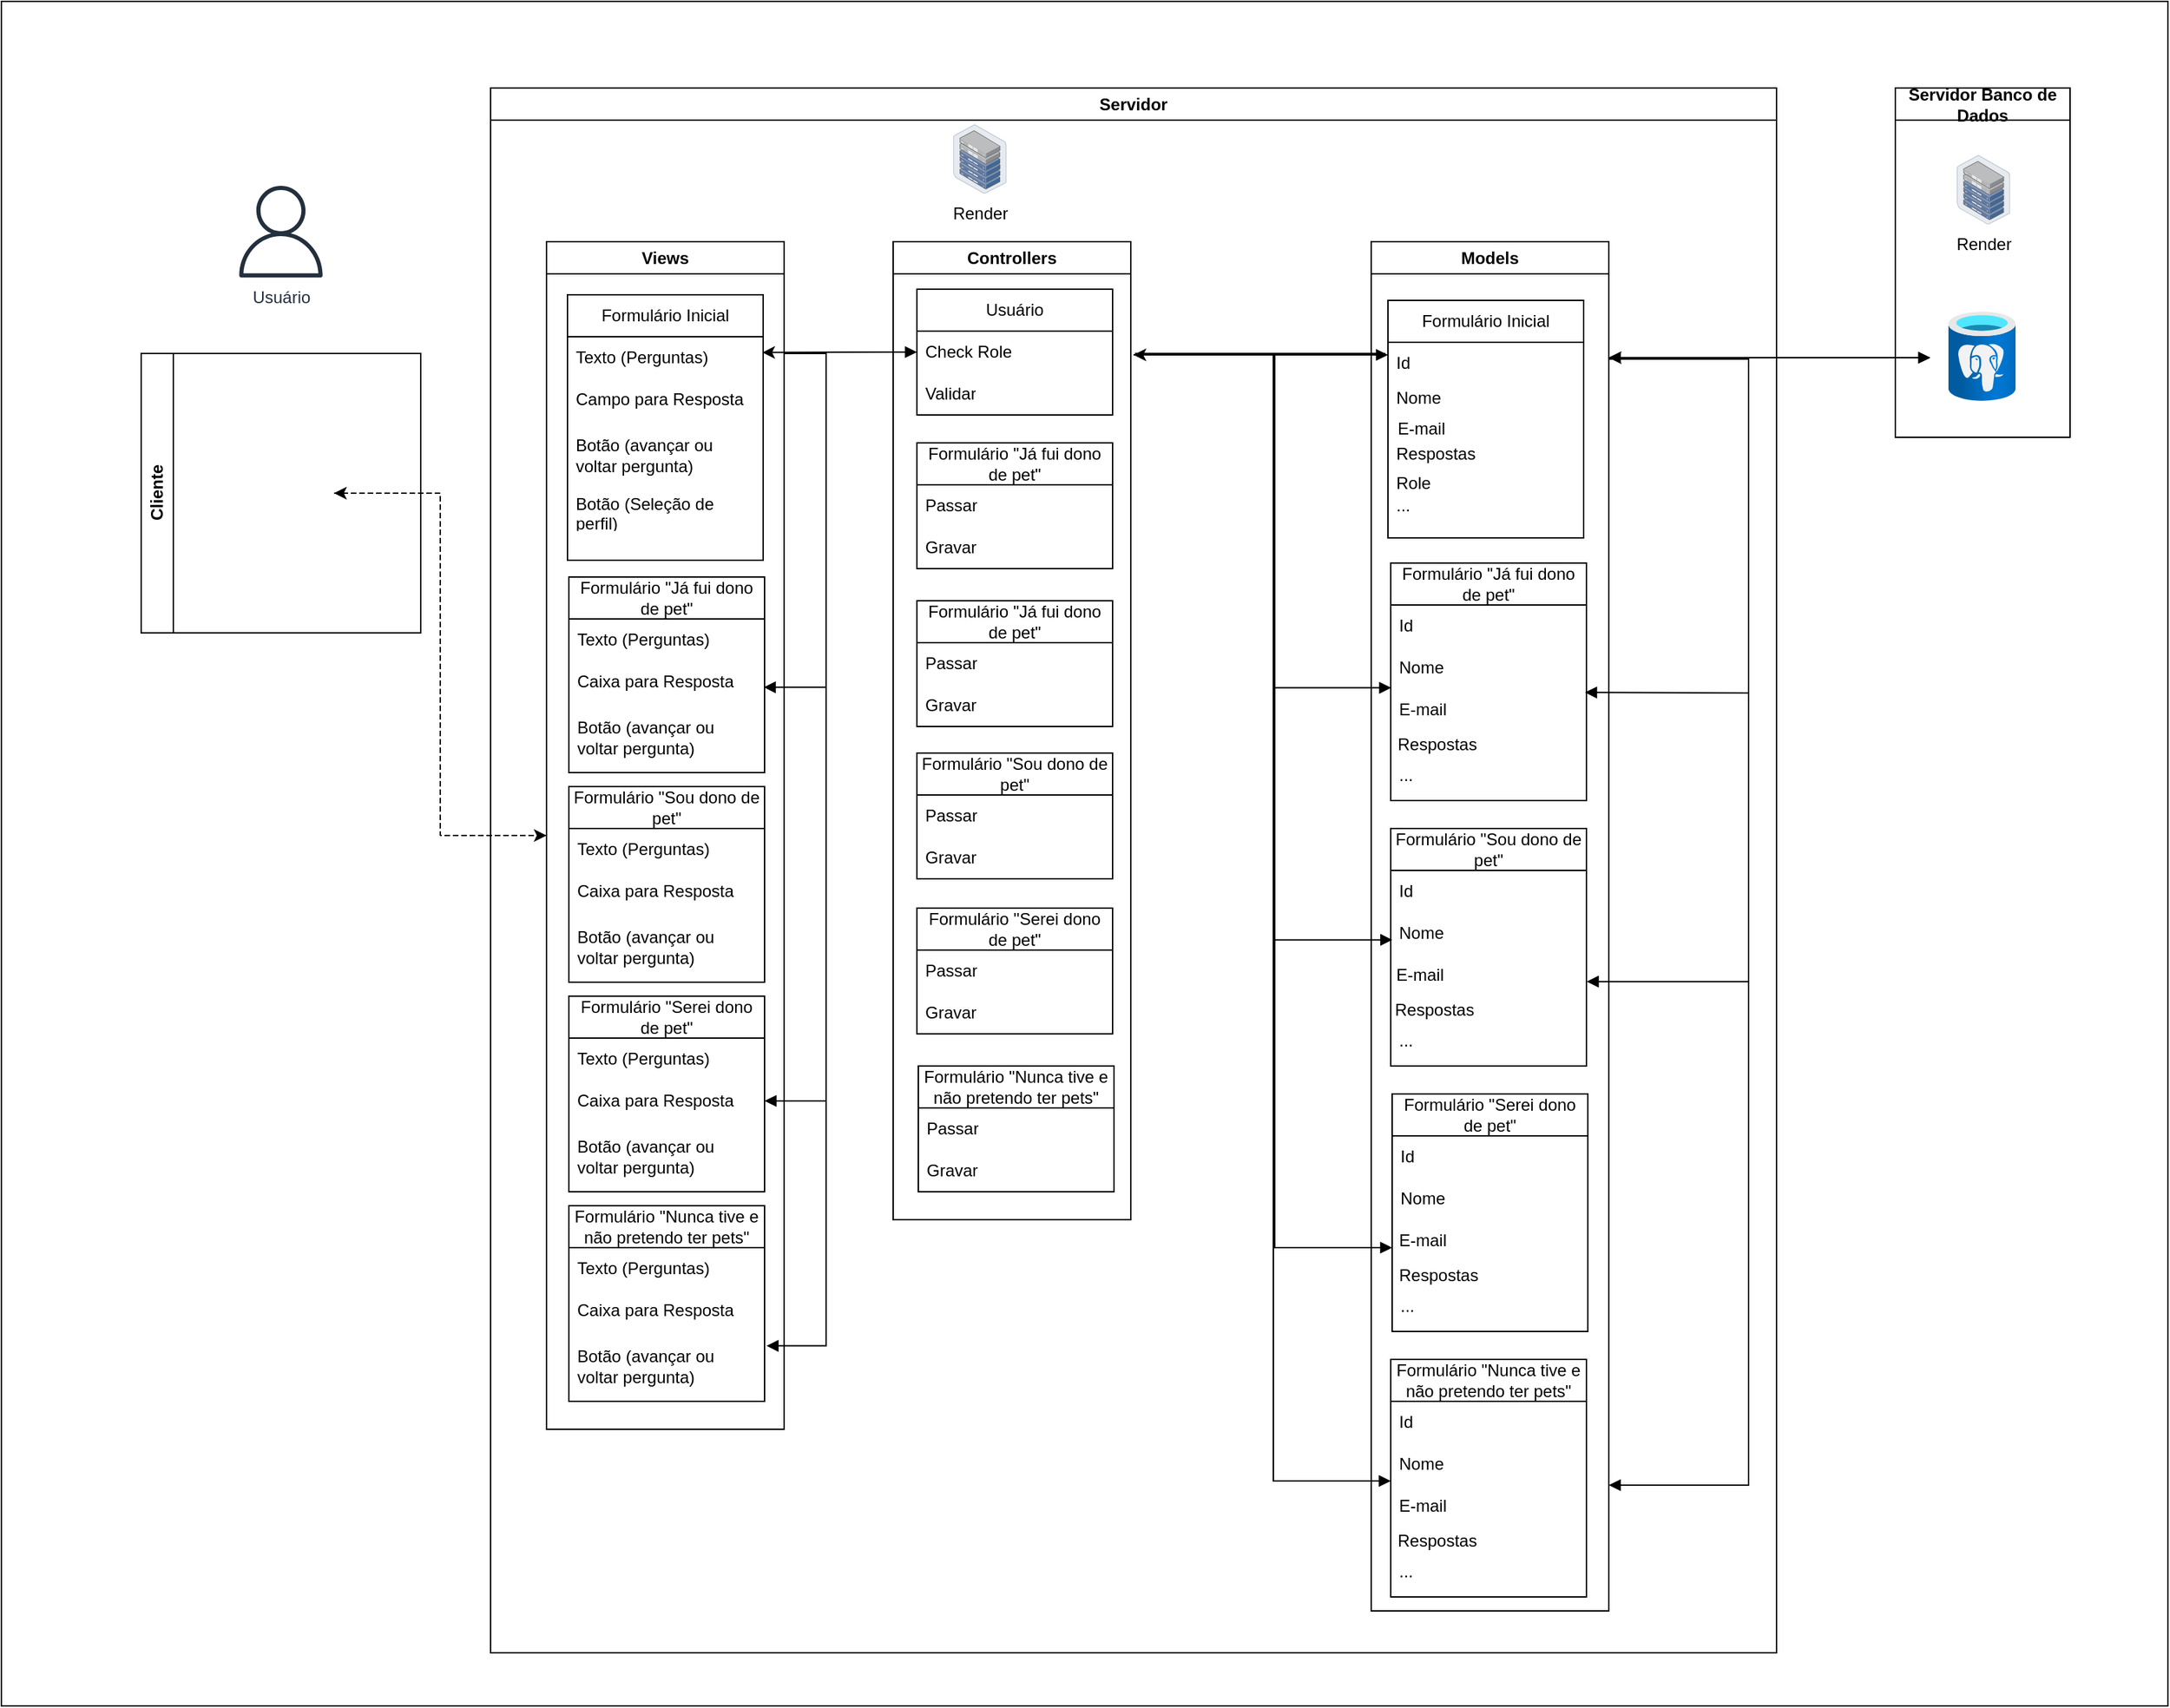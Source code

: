 <mxfile version="24.3.1" type="device">
  <diagram name="Página-1" id="RXc2RLLWSJeJABgzcuFo">
    <mxGraphModel dx="3096" dy="2466" grid="1" gridSize="10" guides="1" tooltips="1" connect="1" arrows="1" fold="1" page="1" pageScale="1" pageWidth="827" pageHeight="1169" math="0" shadow="0">
      <root>
        <mxCell id="0" />
        <mxCell id="1" parent="0" />
        <mxCell id="RIBPLgs2tIToHIS9_J1g-52" value="" style="rounded=0;whiteSpace=wrap;html=1;" parent="1" vertex="1">
          <mxGeometry x="-310" y="-2" width="1550" height="1220" as="geometry" />
        </mxCell>
        <mxCell id="BTqJfUpLhKWyFMrB6gHA-2" value="Controllers" style="swimlane;whiteSpace=wrap;html=1;" parent="1" vertex="1">
          <mxGeometry x="328" y="170" width="170" height="700" as="geometry" />
        </mxCell>
        <mxCell id="BTqJfUpLhKWyFMrB6gHA-15" value="Usuário" style="swimlane;fontStyle=0;childLayout=stackLayout;horizontal=1;startSize=30;horizontalStack=0;resizeParent=1;resizeParentMax=0;resizeLast=0;collapsible=1;marginBottom=0;whiteSpace=wrap;html=1;" parent="BTqJfUpLhKWyFMrB6gHA-2" vertex="1">
          <mxGeometry x="17" y="34" width="140" height="90" as="geometry" />
        </mxCell>
        <mxCell id="BTqJfUpLhKWyFMrB6gHA-17" value="Check Role" style="text;strokeColor=none;fillColor=none;align=left;verticalAlign=middle;spacingLeft=4;spacingRight=4;overflow=hidden;points=[[0,0.5],[1,0.5]];portConstraint=eastwest;rotatable=0;whiteSpace=wrap;html=1;" parent="BTqJfUpLhKWyFMrB6gHA-15" vertex="1">
          <mxGeometry y="30" width="140" height="30" as="geometry" />
        </mxCell>
        <mxCell id="BTqJfUpLhKWyFMrB6gHA-18" value="Validar" style="text;strokeColor=none;fillColor=none;align=left;verticalAlign=middle;spacingLeft=4;spacingRight=4;overflow=hidden;points=[[0,0.5],[1,0.5]];portConstraint=eastwest;rotatable=0;whiteSpace=wrap;html=1;" parent="BTqJfUpLhKWyFMrB6gHA-15" vertex="1">
          <mxGeometry y="60" width="140" height="30" as="geometry" />
        </mxCell>
        <mxCell id="BTqJfUpLhKWyFMrB6gHA-5" value="Models" style="swimlane;whiteSpace=wrap;html=1;startSize=23;" parent="1" vertex="1">
          <mxGeometry x="670" y="170" width="170" height="980" as="geometry" />
        </mxCell>
        <mxCell id="BTqJfUpLhKWyFMrB6gHA-9" value="Formulário Inicial" style="swimlane;fontStyle=0;childLayout=stackLayout;horizontal=1;startSize=30;horizontalStack=0;resizeParent=1;resizeParentMax=0;resizeLast=0;collapsible=1;marginBottom=0;whiteSpace=wrap;html=1;" parent="BTqJfUpLhKWyFMrB6gHA-5" vertex="1">
          <mxGeometry x="12" y="42" width="140" height="170" as="geometry" />
        </mxCell>
        <mxCell id="BTqJfUpLhKWyFMrB6gHA-10" value="Id" style="text;strokeColor=none;fillColor=none;align=left;verticalAlign=middle;spacingLeft=4;spacingRight=4;overflow=hidden;points=[[0,0.5],[1,0.5]];portConstraint=eastwest;rotatable=0;whiteSpace=wrap;html=1;" parent="BTqJfUpLhKWyFMrB6gHA-9" vertex="1">
          <mxGeometry y="30" width="140" height="30" as="geometry" />
        </mxCell>
        <mxCell id="BTqJfUpLhKWyFMrB6gHA-11" value="Nome" style="text;strokeColor=none;fillColor=none;align=left;verticalAlign=middle;spacingLeft=4;spacingRight=4;overflow=hidden;points=[[0,0.5],[1,0.5]];portConstraint=eastwest;rotatable=0;whiteSpace=wrap;html=1;" parent="BTqJfUpLhKWyFMrB6gHA-9" vertex="1">
          <mxGeometry y="60" width="140" height="20" as="geometry" />
        </mxCell>
        <mxCell id="BTqJfUpLhKWyFMrB6gHA-12" value="&lt;div&gt;&lt;br&gt;&lt;/div&gt;&lt;div&gt;&lt;br&gt;&lt;/div&gt;&lt;div&gt;&lt;br&gt;&lt;/div&gt;..." style="text;strokeColor=none;fillColor=none;align=left;verticalAlign=middle;spacingLeft=4;spacingRight=4;overflow=hidden;points=[[0,0.5],[1,0.5]];portConstraint=eastwest;rotatable=0;whiteSpace=wrap;html=1;" parent="BTqJfUpLhKWyFMrB6gHA-9" vertex="1">
          <mxGeometry y="80" width="140" height="90" as="geometry" />
        </mxCell>
        <mxCell id="RIBPLgs2tIToHIS9_J1g-12" value="Servidor Banco de Dados" style="swimlane;whiteSpace=wrap;html=1;" parent="1" vertex="1">
          <mxGeometry x="1045" y="60" width="125" height="250" as="geometry" />
        </mxCell>
        <mxCell id="RIBPLgs2tIToHIS9_J1g-16" value="" style="image;aspect=fixed;html=1;points=[];align=center;fontSize=12;image=img/lib/azure2/databases/Azure_Database_PostgreSQL_Server.svg;" parent="RIBPLgs2tIToHIS9_J1g-12" vertex="1">
          <mxGeometry x="38" y="160" width="48" height="64" as="geometry" />
        </mxCell>
        <mxCell id="RIBPLgs2tIToHIS9_J1g-32" value="Render" style="image;points=[];aspect=fixed;html=1;align=center;shadow=0;dashed=0;image=img/lib/allied_telesis/storage/Datacenter_Server_Half_Rack_ToR.svg;" parent="RIBPLgs2tIToHIS9_J1g-12" vertex="1">
          <mxGeometry x="44" y="48" width="38.2" height="49.63" as="geometry" />
        </mxCell>
        <mxCell id="RIBPLgs2tIToHIS9_J1g-23" value="Usuário" style="sketch=0;outlineConnect=0;fontColor=#232F3E;gradientColor=none;fillColor=#232F3D;strokeColor=none;dashed=0;verticalLabelPosition=bottom;verticalAlign=top;align=center;html=1;fontSize=12;fontStyle=0;aspect=fixed;pointerEvents=1;shape=mxgraph.aws4.user;" parent="1" vertex="1">
          <mxGeometry x="-142.81" y="130" width="65.62" height="65.62" as="geometry" />
        </mxCell>
        <mxCell id="RIBPLgs2tIToHIS9_J1g-27" value="Servidor" style="swimlane;whiteSpace=wrap;html=1;" parent="1" vertex="1">
          <mxGeometry x="40" y="60" width="920" height="1120" as="geometry" />
        </mxCell>
        <mxCell id="RIBPLgs2tIToHIS9_J1g-25" value="Render" style="image;points=[];aspect=fixed;html=1;align=center;shadow=0;dashed=0;image=img/lib/allied_telesis/storage/Datacenter_Server_Half_Rack_ToR.svg;" parent="RIBPLgs2tIToHIS9_J1g-27" vertex="1">
          <mxGeometry x="330.9" y="25.99" width="38.2" height="49.63" as="geometry" />
        </mxCell>
        <mxCell id="RIBPLgs2tIToHIS9_J1g-24" value="Views" style="swimlane;whiteSpace=wrap;html=1;startSize=23;" parent="RIBPLgs2tIToHIS9_J1g-27" vertex="1">
          <mxGeometry x="40" y="110" width="170" height="850" as="geometry" />
        </mxCell>
        <mxCell id="RIBPLgs2tIToHIS9_J1g-41" value="Formulário Inicial" style="swimlane;fontStyle=0;childLayout=stackLayout;horizontal=1;startSize=30;horizontalStack=0;resizeParent=1;resizeParentMax=0;resizeLast=0;collapsible=1;marginBottom=0;whiteSpace=wrap;html=1;" parent="RIBPLgs2tIToHIS9_J1g-24" vertex="1">
          <mxGeometry x="15" y="38" width="140" height="190" as="geometry" />
        </mxCell>
        <mxCell id="RIBPLgs2tIToHIS9_J1g-42" value="Texto (Perguntas)" style="text;strokeColor=none;fillColor=none;align=left;verticalAlign=middle;spacingLeft=4;spacingRight=4;overflow=hidden;points=[[0,0.5],[1,0.5]];portConstraint=eastwest;rotatable=0;whiteSpace=wrap;html=1;" parent="RIBPLgs2tIToHIS9_J1g-41" vertex="1">
          <mxGeometry y="30" width="140" height="30" as="geometry" />
        </mxCell>
        <mxCell id="RIBPLgs2tIToHIS9_J1g-43" value="Campo para Resposta" style="text;strokeColor=none;fillColor=none;align=left;verticalAlign=middle;spacingLeft=4;spacingRight=4;overflow=hidden;points=[[0,0.5],[1,0.5]];portConstraint=eastwest;rotatable=0;whiteSpace=wrap;html=1;" parent="RIBPLgs2tIToHIS9_J1g-41" vertex="1">
          <mxGeometry y="60" width="140" height="30" as="geometry" />
        </mxCell>
        <mxCell id="cblA4CvJgCcey_ZlcbRY-1" value="Botão (avançar ou voltar pergunta)&amp;nbsp;" style="text;strokeColor=none;fillColor=none;align=left;verticalAlign=middle;spacingLeft=4;spacingRight=4;overflow=hidden;points=[[0,0.5],[1,0.5]];portConstraint=eastwest;rotatable=0;whiteSpace=wrap;html=1;" parent="RIBPLgs2tIToHIS9_J1g-41" vertex="1">
          <mxGeometry y="90" width="140" height="50" as="geometry" />
        </mxCell>
        <mxCell id="cblA4CvJgCcey_ZlcbRY-4" value="Botão (Seleção de perfil)" style="text;strokeColor=none;fillColor=none;align=left;verticalAlign=middle;spacingLeft=4;spacingRight=4;overflow=hidden;points=[[0,0.5],[1,0.5]];portConstraint=eastwest;rotatable=0;whiteSpace=wrap;html=1;" parent="RIBPLgs2tIToHIS9_J1g-41" vertex="1">
          <mxGeometry y="140" width="140" height="30" as="geometry" />
        </mxCell>
        <mxCell id="RIBPLgs2tIToHIS9_J1g-44" value="&lt;font color=&quot;#ffffff&quot;&gt;Form&lt;/font&gt;" style="text;strokeColor=none;fillColor=none;align=left;verticalAlign=middle;spacingLeft=4;spacingRight=4;overflow=hidden;points=[[0,0.5],[1,0.5]];portConstraint=eastwest;rotatable=0;whiteSpace=wrap;html=1;" parent="RIBPLgs2tIToHIS9_J1g-41" vertex="1">
          <mxGeometry y="170" width="140" height="20" as="geometry" />
        </mxCell>
        <mxCell id="cblA4CvJgCcey_ZlcbRY-47" value="Respostas" style="text;strokeColor=none;fillColor=none;align=left;verticalAlign=middle;spacingLeft=4;spacingRight=4;overflow=hidden;points=[[0,0.5],[1,0.5]];portConstraint=eastwest;rotatable=0;whiteSpace=wrap;html=1;" parent="RIBPLgs2tIToHIS9_J1g-27" vertex="1">
          <mxGeometry x="642" y="247" width="140" height="30" as="geometry" />
        </mxCell>
        <mxCell id="cblA4CvJgCcey_ZlcbRY-68" value="Formulário &quot;Sou dono de pet&quot;" style="swimlane;fontStyle=0;childLayout=stackLayout;horizontal=1;startSize=30;horizontalStack=0;resizeParent=1;resizeParentMax=0;resizeLast=0;collapsible=1;marginBottom=0;whiteSpace=wrap;html=1;" parent="RIBPLgs2tIToHIS9_J1g-27" vertex="1">
          <mxGeometry x="644" y="530" width="140" height="170" as="geometry" />
        </mxCell>
        <mxCell id="cblA4CvJgCcey_ZlcbRY-69" value="Id" style="text;strokeColor=none;fillColor=none;align=left;verticalAlign=middle;spacingLeft=4;spacingRight=4;overflow=hidden;points=[[0,0.5],[1,0.5]];portConstraint=eastwest;rotatable=0;whiteSpace=wrap;html=1;" parent="cblA4CvJgCcey_ZlcbRY-68" vertex="1">
          <mxGeometry y="30" width="140" height="30" as="geometry" />
        </mxCell>
        <mxCell id="cblA4CvJgCcey_ZlcbRY-70" value="Nome" style="text;strokeColor=none;fillColor=none;align=left;verticalAlign=middle;spacingLeft=4;spacingRight=4;overflow=hidden;points=[[0,0.5],[1,0.5]];portConstraint=eastwest;rotatable=0;whiteSpace=wrap;html=1;" parent="cblA4CvJgCcey_ZlcbRY-68" vertex="1">
          <mxGeometry y="60" width="140" height="30" as="geometry" />
        </mxCell>
        <mxCell id="cblA4CvJgCcey_ZlcbRY-71" value="&lt;div&gt;&lt;br&gt;&lt;/div&gt;&lt;div&gt;&lt;br&gt;&lt;/div&gt;&lt;div&gt;&lt;br&gt;&lt;/div&gt;..." style="text;strokeColor=none;fillColor=none;align=left;verticalAlign=middle;spacingLeft=4;spacingRight=4;overflow=hidden;points=[[0,0.5],[1,0.5]];portConstraint=eastwest;rotatable=0;whiteSpace=wrap;html=1;" parent="cblA4CvJgCcey_ZlcbRY-68" vertex="1">
          <mxGeometry y="90" width="140" height="80" as="geometry" />
        </mxCell>
        <mxCell id="cblA4CvJgCcey_ZlcbRY-72" value="Respostas" style="text;strokeColor=none;fillColor=none;align=left;verticalAlign=middle;spacingLeft=4;spacingRight=4;overflow=hidden;points=[[0,0.5],[1,0.5]];portConstraint=eastwest;rotatable=0;whiteSpace=wrap;html=1;" parent="RIBPLgs2tIToHIS9_J1g-27" vertex="1">
          <mxGeometry x="641" y="645" width="140" height="30" as="geometry" />
        </mxCell>
        <mxCell id="cblA4CvJgCcey_ZlcbRY-73" value="E-mail" style="text;strokeColor=none;fillColor=none;align=left;verticalAlign=middle;spacingLeft=4;spacingRight=4;overflow=hidden;points=[[0,0.5],[1,0.5]];portConstraint=eastwest;rotatable=0;whiteSpace=wrap;html=1;" parent="RIBPLgs2tIToHIS9_J1g-27" vertex="1">
          <mxGeometry x="642" y="620" width="140" height="30" as="geometry" />
        </mxCell>
        <mxCell id="cblA4CvJgCcey_ZlcbRY-86" value="Formulário &quot;Serei dono de pet&quot;" style="swimlane;fontStyle=0;childLayout=stackLayout;horizontal=1;startSize=30;horizontalStack=0;resizeParent=1;resizeParentMax=0;resizeLast=0;collapsible=1;marginBottom=0;whiteSpace=wrap;html=1;" parent="RIBPLgs2tIToHIS9_J1g-27" vertex="1">
          <mxGeometry x="645" y="720" width="140" height="170" as="geometry" />
        </mxCell>
        <mxCell id="cblA4CvJgCcey_ZlcbRY-87" value="Id" style="text;strokeColor=none;fillColor=none;align=left;verticalAlign=middle;spacingLeft=4;spacingRight=4;overflow=hidden;points=[[0,0.5],[1,0.5]];portConstraint=eastwest;rotatable=0;whiteSpace=wrap;html=1;" parent="cblA4CvJgCcey_ZlcbRY-86" vertex="1">
          <mxGeometry y="30" width="140" height="30" as="geometry" />
        </mxCell>
        <mxCell id="cblA4CvJgCcey_ZlcbRY-88" value="Nome" style="text;strokeColor=none;fillColor=none;align=left;verticalAlign=middle;spacingLeft=4;spacingRight=4;overflow=hidden;points=[[0,0.5],[1,0.5]];portConstraint=eastwest;rotatable=0;whiteSpace=wrap;html=1;" parent="cblA4CvJgCcey_ZlcbRY-86" vertex="1">
          <mxGeometry y="60" width="140" height="30" as="geometry" />
        </mxCell>
        <mxCell id="cblA4CvJgCcey_ZlcbRY-89" value="&lt;div&gt;&lt;br&gt;&lt;/div&gt;&lt;div&gt;&lt;br&gt;&lt;/div&gt;&lt;div&gt;&lt;br&gt;&lt;/div&gt;..." style="text;strokeColor=none;fillColor=none;align=left;verticalAlign=middle;spacingLeft=4;spacingRight=4;overflow=hidden;points=[[0,0.5],[1,0.5]];portConstraint=eastwest;rotatable=0;whiteSpace=wrap;html=1;" parent="cblA4CvJgCcey_ZlcbRY-86" vertex="1">
          <mxGeometry y="90" width="140" height="80" as="geometry" />
        </mxCell>
        <mxCell id="cblA4CvJgCcey_ZlcbRY-90" value="Respostas" style="text;strokeColor=none;fillColor=none;align=left;verticalAlign=middle;spacingLeft=4;spacingRight=4;overflow=hidden;points=[[0,0.5],[1,0.5]];portConstraint=eastwest;rotatable=0;whiteSpace=wrap;html=1;" parent="RIBPLgs2tIToHIS9_J1g-27" vertex="1">
          <mxGeometry x="644" y="835" width="140" height="30" as="geometry" />
        </mxCell>
        <mxCell id="cblA4CvJgCcey_ZlcbRY-91" value="E-mail" style="text;strokeColor=none;fillColor=none;align=left;verticalAlign=middle;spacingLeft=4;spacingRight=4;overflow=hidden;points=[[0,0.5],[1,0.5]];portConstraint=eastwest;rotatable=0;whiteSpace=wrap;html=1;" parent="RIBPLgs2tIToHIS9_J1g-27" vertex="1">
          <mxGeometry x="644" y="810" width="140" height="30" as="geometry" />
        </mxCell>
        <mxCell id="cblA4CvJgCcey_ZlcbRY-98" value="Formulário &quot;Nunca tive e não pretendo ter pets&quot;" style="swimlane;fontStyle=0;childLayout=stackLayout;horizontal=1;startSize=30;horizontalStack=0;resizeParent=1;resizeParentMax=0;resizeLast=0;collapsible=1;marginBottom=0;whiteSpace=wrap;html=1;" parent="RIBPLgs2tIToHIS9_J1g-27" vertex="1">
          <mxGeometry x="644" y="910" width="140" height="170" as="geometry" />
        </mxCell>
        <mxCell id="cblA4CvJgCcey_ZlcbRY-99" value="Id" style="text;strokeColor=none;fillColor=none;align=left;verticalAlign=middle;spacingLeft=4;spacingRight=4;overflow=hidden;points=[[0,0.5],[1,0.5]];portConstraint=eastwest;rotatable=0;whiteSpace=wrap;html=1;" parent="cblA4CvJgCcey_ZlcbRY-98" vertex="1">
          <mxGeometry y="30" width="140" height="30" as="geometry" />
        </mxCell>
        <mxCell id="cblA4CvJgCcey_ZlcbRY-100" value="Nome" style="text;strokeColor=none;fillColor=none;align=left;verticalAlign=middle;spacingLeft=4;spacingRight=4;overflow=hidden;points=[[0,0.5],[1,0.5]];portConstraint=eastwest;rotatable=0;whiteSpace=wrap;html=1;" parent="cblA4CvJgCcey_ZlcbRY-98" vertex="1">
          <mxGeometry y="60" width="140" height="30" as="geometry" />
        </mxCell>
        <mxCell id="cblA4CvJgCcey_ZlcbRY-101" value="&lt;div&gt;&lt;br&gt;&lt;/div&gt;&lt;div&gt;&lt;br&gt;&lt;/div&gt;&lt;div&gt;&lt;br&gt;&lt;/div&gt;..." style="text;strokeColor=none;fillColor=none;align=left;verticalAlign=middle;spacingLeft=4;spacingRight=4;overflow=hidden;points=[[0,0.5],[1,0.5]];portConstraint=eastwest;rotatable=0;whiteSpace=wrap;html=1;" parent="cblA4CvJgCcey_ZlcbRY-98" vertex="1">
          <mxGeometry y="90" width="140" height="80" as="geometry" />
        </mxCell>
        <mxCell id="cblA4CvJgCcey_ZlcbRY-102" value="Respostas" style="text;strokeColor=none;fillColor=none;align=left;verticalAlign=middle;spacingLeft=4;spacingRight=4;overflow=hidden;points=[[0,0.5],[1,0.5]];portConstraint=eastwest;rotatable=0;whiteSpace=wrap;html=1;" parent="RIBPLgs2tIToHIS9_J1g-27" vertex="1">
          <mxGeometry x="643" y="1025" width="140" height="30" as="geometry" />
        </mxCell>
        <mxCell id="cblA4CvJgCcey_ZlcbRY-103" value="E-mail" style="text;strokeColor=none;fillColor=none;align=left;verticalAlign=middle;spacingLeft=4;spacingRight=4;overflow=hidden;points=[[0,0.5],[1,0.5]];portConstraint=eastwest;rotatable=0;whiteSpace=wrap;html=1;" parent="RIBPLgs2tIToHIS9_J1g-27" vertex="1">
          <mxGeometry x="644" y="1000" width="140" height="30" as="geometry" />
        </mxCell>
        <mxCell id="BTqJfUpLhKWyFMrB6gHA-36" style="edgeStyle=orthogonalEdgeStyle;rounded=0;orthogonalLoop=1;jettySize=auto;html=1;endArrow=none;endFill=0;exitX=0.002;exitY=0.975;exitDx=0;exitDy=0;exitPerimeter=0;startArrow=block;startFill=1;" parent="RIBPLgs2tIToHIS9_J1g-27" source="cblA4CvJgCcey_ZlcbRY-64" edge="1">
          <mxGeometry relative="1" as="geometry">
            <mxPoint x="529" y="402.141" as="sourcePoint" />
            <mxPoint x="460" y="191" as="targetPoint" />
            <Array as="points">
              <mxPoint x="560" y="429" />
              <mxPoint x="560" y="191" />
            </Array>
          </mxGeometry>
        </mxCell>
        <mxCell id="ZnhlRawrFARA17iCTbUD-2" style="edgeStyle=orthogonalEdgeStyle;rounded=0;orthogonalLoop=1;jettySize=auto;html=1;endArrow=none;endFill=0;startArrow=block;startFill=1;" parent="RIBPLgs2tIToHIS9_J1g-27" edge="1">
          <mxGeometry relative="1" as="geometry">
            <mxPoint x="645" y="830" as="sourcePoint" />
            <mxPoint x="560" y="190" as="targetPoint" />
            <Array as="points">
              <mxPoint x="645" y="830" />
              <mxPoint x="561" y="830" />
            </Array>
          </mxGeometry>
        </mxCell>
        <mxCell id="ZnhlRawrFARA17iCTbUD-7" value="" style="endArrow=none;html=1;rounded=0;" parent="RIBPLgs2tIToHIS9_J1g-27" edge="1">
          <mxGeometry width="50" height="50" relative="1" as="geometry">
            <mxPoint x="470" y="190" as="sourcePoint" />
            <mxPoint x="640" y="190" as="targetPoint" />
          </mxGeometry>
        </mxCell>
        <mxCell id="ZnhlRawrFARA17iCTbUD-19" style="edgeStyle=orthogonalEdgeStyle;rounded=0;orthogonalLoop=1;jettySize=auto;html=1;endArrow=none;endFill=0;startArrow=block;startFill=1;exitX=0.996;exitY=0.297;exitDx=0;exitDy=0;exitPerimeter=0;" parent="RIBPLgs2tIToHIS9_J1g-27" edge="1">
          <mxGeometry relative="1" as="geometry">
            <mxPoint x="195.44" y="428.91" as="sourcePoint" />
            <mxPoint x="230" y="190" as="targetPoint" />
            <Array as="points">
              <mxPoint x="240" y="429" />
              <mxPoint x="240" y="190" />
            </Array>
          </mxGeometry>
        </mxCell>
        <mxCell id="ZnhlRawrFARA17iCTbUD-20" style="edgeStyle=orthogonalEdgeStyle;rounded=0;orthogonalLoop=1;jettySize=auto;html=1;endArrow=none;endFill=0;startArrow=block;startFill=1;exitX=1;exitY=0.5;exitDx=0;exitDy=0;" parent="RIBPLgs2tIToHIS9_J1g-27" source="cblA4CvJgCcey_ZlcbRY-37" edge="1">
          <mxGeometry relative="1" as="geometry">
            <mxPoint x="315" y="820" as="sourcePoint" />
            <mxPoint x="210" y="190" as="targetPoint" />
            <Array as="points">
              <mxPoint x="240" y="725" />
              <mxPoint x="240" y="190" />
            </Array>
          </mxGeometry>
        </mxCell>
        <mxCell id="ZnhlRawrFARA17iCTbUD-23" style="edgeStyle=orthogonalEdgeStyle;rounded=0;orthogonalLoop=1;jettySize=auto;html=1;endArrow=none;endFill=0;startArrow=block;startFill=1;exitX=1.01;exitY=0.206;exitDx=0;exitDy=0;exitPerimeter=0;" parent="RIBPLgs2tIToHIS9_J1g-27" source="cblA4CvJgCcey_ZlcbRY-43" edge="1">
          <mxGeometry relative="1" as="geometry">
            <mxPoint x="210" y="900" as="sourcePoint" />
            <mxPoint x="240" y="340" as="targetPoint" />
            <Array as="points">
              <mxPoint x="240" y="900" />
            </Array>
          </mxGeometry>
        </mxCell>
        <mxCell id="ZnhlRawrFARA17iCTbUD-24" style="edgeStyle=orthogonalEdgeStyle;rounded=0;orthogonalLoop=1;jettySize=auto;html=1;endArrow=block;endFill=1;startArrow=block;startFill=1;" parent="RIBPLgs2tIToHIS9_J1g-27" edge="1">
          <mxGeometry relative="1" as="geometry">
            <mxPoint x="1030" y="193" as="sourcePoint" />
            <mxPoint x="800" y="193" as="targetPoint" />
            <Array as="points">
              <mxPoint x="810" y="193" />
            </Array>
          </mxGeometry>
        </mxCell>
        <mxCell id="_jxb3sPJjCQbhh3EpKmT-75" style="edgeStyle=orthogonalEdgeStyle;rounded=0;orthogonalLoop=1;jettySize=auto;html=1;endArrow=none;endFill=0;exitX=0.993;exitY=0.087;exitDx=0;exitDy=0;startArrow=block;startFill=1;exitPerimeter=0;" edge="1" parent="RIBPLgs2tIToHIS9_J1g-27" source="cblA4CvJgCcey_ZlcbRY-67">
          <mxGeometry relative="1" as="geometry">
            <mxPoint x="984" y="432" as="sourcePoint" />
            <mxPoint x="800" y="194" as="targetPoint" />
            <Array as="points">
              <mxPoint x="784" y="433" />
              <mxPoint x="900" y="433" />
              <mxPoint x="900" y="194" />
            </Array>
          </mxGeometry>
        </mxCell>
        <mxCell id="_jxb3sPJjCQbhh3EpKmT-76" style="edgeStyle=orthogonalEdgeStyle;rounded=0;orthogonalLoop=1;jettySize=auto;html=1;endArrow=none;endFill=0;startArrow=block;startFill=1;exitX=1.016;exitY=0.653;exitDx=0;exitDy=0;exitPerimeter=0;" edge="1" parent="RIBPLgs2tIToHIS9_J1g-27" source="cblA4CvJgCcey_ZlcbRY-73">
          <mxGeometry relative="1" as="geometry">
            <mxPoint x="985" y="833" as="sourcePoint" />
            <mxPoint x="900" y="193" as="targetPoint" />
            <Array as="points">
              <mxPoint x="900" y="640" />
            </Array>
          </mxGeometry>
        </mxCell>
        <mxCell id="_jxb3sPJjCQbhh3EpKmT-77" style="edgeStyle=orthogonalEdgeStyle;rounded=0;orthogonalLoop=1;jettySize=auto;html=1;startArrow=block;startFill=1;" edge="1" parent="RIBPLgs2tIToHIS9_J1g-27">
          <mxGeometry relative="1" as="geometry">
            <mxPoint x="1030" y="193" as="sourcePoint" />
            <mxPoint x="800" y="193" as="targetPoint" />
            <Array as="points">
              <mxPoint x="920" y="193" />
              <mxPoint x="920" y="193" />
            </Array>
          </mxGeometry>
        </mxCell>
        <mxCell id="_jxb3sPJjCQbhh3EpKmT-78" style="edgeStyle=orthogonalEdgeStyle;rounded=0;orthogonalLoop=1;jettySize=auto;html=1;endArrow=none;endFill=0;startArrow=block;startFill=1;" edge="1" parent="RIBPLgs2tIToHIS9_J1g-27">
          <mxGeometry relative="1" as="geometry">
            <mxPoint x="800" y="1000" as="sourcePoint" />
            <mxPoint x="900" y="370" as="targetPoint" />
            <Array as="points">
              <mxPoint x="900" y="1000" />
            </Array>
          </mxGeometry>
        </mxCell>
        <mxCell id="_jxb3sPJjCQbhh3EpKmT-80" style="edgeStyle=orthogonalEdgeStyle;rounded=0;orthogonalLoop=1;jettySize=auto;html=1;endArrow=none;endFill=0;exitX=0.008;exitY=0.658;exitDx=0;exitDy=0;startArrow=block;startFill=1;exitPerimeter=0;" edge="1" parent="RIBPLgs2tIToHIS9_J1g-27" source="cblA4CvJgCcey_ZlcbRY-70">
          <mxGeometry relative="1" as="geometry">
            <mxPoint x="645" y="428" as="sourcePoint" />
            <mxPoint x="461" y="190" as="targetPoint" />
            <Array as="points">
              <mxPoint x="561" y="610" />
              <mxPoint x="561" y="190" />
            </Array>
          </mxGeometry>
        </mxCell>
        <mxCell id="RIBPLgs2tIToHIS9_J1g-49" style="edgeStyle=orthogonalEdgeStyle;rounded=0;orthogonalLoop=1;jettySize=auto;html=1;entryX=0;entryY=0.5;entryDx=0;entryDy=0;dashed=1;" parent="1" source="RIBPLgs2tIToHIS9_J1g-48" target="RIBPLgs2tIToHIS9_J1g-24" edge="1">
          <mxGeometry relative="1" as="geometry" />
        </mxCell>
        <mxCell id="RIBPLgs2tIToHIS9_J1g-48" value="" style="shape=image;html=1;verticalAlign=top;verticalLabelPosition=bottom;labelBackgroundColor=#ffffff;imageAspect=0;aspect=fixed;image=https://cdn2.iconfinder.com/data/icons/social-media-and-payment/64/-36-128.png" parent="1" vertex="1">
          <mxGeometry x="-160" y="306" width="88" height="88" as="geometry" />
        </mxCell>
        <mxCell id="RIBPLgs2tIToHIS9_J1g-50" style="edgeStyle=orthogonalEdgeStyle;rounded=0;orthogonalLoop=1;jettySize=auto;html=1;entryX=1;entryY=0.5;entryDx=0;entryDy=0;dashed=1;dashPattern=1 2;" parent="1" source="RIBPLgs2tIToHIS9_J1g-24" target="RIBPLgs2tIToHIS9_J1g-48" edge="1">
          <mxGeometry relative="1" as="geometry" />
        </mxCell>
        <mxCell id="RIBPLgs2tIToHIS9_J1g-51" value="Cliente" style="swimlane;horizontal=0;whiteSpace=wrap;html=1;" parent="1" vertex="1">
          <mxGeometry x="-210" y="250" width="200" height="200" as="geometry" />
        </mxCell>
        <mxCell id="cblA4CvJgCcey_ZlcbRY-12" value="Formulário &quot;Já fui dono de pet&quot;" style="swimlane;fontStyle=0;childLayout=stackLayout;horizontal=1;startSize=30;horizontalStack=0;resizeParent=1;resizeParentMax=0;resizeLast=0;collapsible=1;marginBottom=0;whiteSpace=wrap;html=1;" parent="1" vertex="1">
          <mxGeometry x="96" y="410" width="140" height="140" as="geometry" />
        </mxCell>
        <mxCell id="cblA4CvJgCcey_ZlcbRY-13" value="Texto (Perguntas)" style="text;strokeColor=none;fillColor=none;align=left;verticalAlign=middle;spacingLeft=4;spacingRight=4;overflow=hidden;points=[[0,0.5],[1,0.5]];portConstraint=eastwest;rotatable=0;whiteSpace=wrap;html=1;" parent="cblA4CvJgCcey_ZlcbRY-12" vertex="1">
          <mxGeometry y="30" width="140" height="30" as="geometry" />
        </mxCell>
        <mxCell id="cblA4CvJgCcey_ZlcbRY-14" value="Caixa para Resposta" style="text;strokeColor=none;fillColor=none;align=left;verticalAlign=middle;spacingLeft=4;spacingRight=4;overflow=hidden;points=[[0,0.5],[1,0.5]];portConstraint=eastwest;rotatable=0;whiteSpace=wrap;html=1;" parent="cblA4CvJgCcey_ZlcbRY-12" vertex="1">
          <mxGeometry y="60" width="140" height="30" as="geometry" />
        </mxCell>
        <mxCell id="cblA4CvJgCcey_ZlcbRY-15" value="Botão (avançar ou voltar pergunta)&amp;nbsp;" style="text;strokeColor=none;fillColor=none;align=left;verticalAlign=middle;spacingLeft=4;spacingRight=4;overflow=hidden;points=[[0,0.5],[1,0.5]];portConstraint=eastwest;rotatable=0;whiteSpace=wrap;html=1;" parent="cblA4CvJgCcey_ZlcbRY-12" vertex="1">
          <mxGeometry y="90" width="140" height="50" as="geometry" />
        </mxCell>
        <mxCell id="cblA4CvJgCcey_ZlcbRY-17" value="&lt;font color=&quot;#ffffff&quot;&gt;Form&lt;/font&gt;" style="text;strokeColor=none;fillColor=none;align=left;verticalAlign=middle;spacingLeft=4;spacingRight=4;overflow=hidden;points=[[0,0.5],[1,0.5]];portConstraint=eastwest;rotatable=0;whiteSpace=wrap;html=1;" parent="cblA4CvJgCcey_ZlcbRY-12" vertex="1">
          <mxGeometry y="140" width="140" as="geometry" />
        </mxCell>
        <mxCell id="cblA4CvJgCcey_ZlcbRY-24" value="Formulário &quot;Sou dono de pet&quot;" style="swimlane;fontStyle=0;childLayout=stackLayout;horizontal=1;startSize=30;horizontalStack=0;resizeParent=1;resizeParentMax=0;resizeLast=0;collapsible=1;marginBottom=0;whiteSpace=wrap;html=1;" parent="1" vertex="1">
          <mxGeometry x="96" y="560" width="140" height="140" as="geometry" />
        </mxCell>
        <mxCell id="cblA4CvJgCcey_ZlcbRY-25" value="Texto (Perguntas)" style="text;strokeColor=none;fillColor=none;align=left;verticalAlign=middle;spacingLeft=4;spacingRight=4;overflow=hidden;points=[[0,0.5],[1,0.5]];portConstraint=eastwest;rotatable=0;whiteSpace=wrap;html=1;" parent="cblA4CvJgCcey_ZlcbRY-24" vertex="1">
          <mxGeometry y="30" width="140" height="30" as="geometry" />
        </mxCell>
        <mxCell id="cblA4CvJgCcey_ZlcbRY-26" value="Caixa para Resposta" style="text;strokeColor=none;fillColor=none;align=left;verticalAlign=middle;spacingLeft=4;spacingRight=4;overflow=hidden;points=[[0,0.5],[1,0.5]];portConstraint=eastwest;rotatable=0;whiteSpace=wrap;html=1;" parent="cblA4CvJgCcey_ZlcbRY-24" vertex="1">
          <mxGeometry y="60" width="140" height="30" as="geometry" />
        </mxCell>
        <mxCell id="cblA4CvJgCcey_ZlcbRY-27" value="Botão (avançar ou voltar pergunta)&amp;nbsp;" style="text;strokeColor=none;fillColor=none;align=left;verticalAlign=middle;spacingLeft=4;spacingRight=4;overflow=hidden;points=[[0,0.5],[1,0.5]];portConstraint=eastwest;rotatable=0;whiteSpace=wrap;html=1;" parent="cblA4CvJgCcey_ZlcbRY-24" vertex="1">
          <mxGeometry y="90" width="140" height="50" as="geometry" />
        </mxCell>
        <mxCell id="cblA4CvJgCcey_ZlcbRY-28" value="&lt;font color=&quot;#ffffff&quot;&gt;Form&lt;/font&gt;" style="text;strokeColor=none;fillColor=none;align=left;verticalAlign=middle;spacingLeft=4;spacingRight=4;overflow=hidden;points=[[0,0.5],[1,0.5]];portConstraint=eastwest;rotatable=0;whiteSpace=wrap;html=1;" parent="cblA4CvJgCcey_ZlcbRY-24" vertex="1">
          <mxGeometry y="140" width="140" as="geometry" />
        </mxCell>
        <mxCell id="cblA4CvJgCcey_ZlcbRY-35" value="Formulário &quot;Serei dono de pet&quot;" style="swimlane;fontStyle=0;childLayout=stackLayout;horizontal=1;startSize=30;horizontalStack=0;resizeParent=1;resizeParentMax=0;resizeLast=0;collapsible=1;marginBottom=0;whiteSpace=wrap;html=1;" parent="1" vertex="1">
          <mxGeometry x="96" y="710" width="140" height="140" as="geometry" />
        </mxCell>
        <mxCell id="cblA4CvJgCcey_ZlcbRY-36" value="Texto (Perguntas)" style="text;strokeColor=none;fillColor=none;align=left;verticalAlign=middle;spacingLeft=4;spacingRight=4;overflow=hidden;points=[[0,0.5],[1,0.5]];portConstraint=eastwest;rotatable=0;whiteSpace=wrap;html=1;" parent="cblA4CvJgCcey_ZlcbRY-35" vertex="1">
          <mxGeometry y="30" width="140" height="30" as="geometry" />
        </mxCell>
        <mxCell id="cblA4CvJgCcey_ZlcbRY-37" value="Caixa para Resposta" style="text;strokeColor=none;fillColor=none;align=left;verticalAlign=middle;spacingLeft=4;spacingRight=4;overflow=hidden;points=[[0,0.5],[1,0.5]];portConstraint=eastwest;rotatable=0;whiteSpace=wrap;html=1;" parent="cblA4CvJgCcey_ZlcbRY-35" vertex="1">
          <mxGeometry y="60" width="140" height="30" as="geometry" />
        </mxCell>
        <mxCell id="cblA4CvJgCcey_ZlcbRY-38" value="Botão (avançar ou voltar pergunta)&amp;nbsp;" style="text;strokeColor=none;fillColor=none;align=left;verticalAlign=middle;spacingLeft=4;spacingRight=4;overflow=hidden;points=[[0,0.5],[1,0.5]];portConstraint=eastwest;rotatable=0;whiteSpace=wrap;html=1;" parent="cblA4CvJgCcey_ZlcbRY-35" vertex="1">
          <mxGeometry y="90" width="140" height="50" as="geometry" />
        </mxCell>
        <mxCell id="cblA4CvJgCcey_ZlcbRY-39" value="&lt;font color=&quot;#ffffff&quot;&gt;Form&lt;/font&gt;" style="text;strokeColor=none;fillColor=none;align=left;verticalAlign=middle;spacingLeft=4;spacingRight=4;overflow=hidden;points=[[0,0.5],[1,0.5]];portConstraint=eastwest;rotatable=0;whiteSpace=wrap;html=1;" parent="cblA4CvJgCcey_ZlcbRY-35" vertex="1">
          <mxGeometry y="140" width="140" as="geometry" />
        </mxCell>
        <mxCell id="cblA4CvJgCcey_ZlcbRY-40" value="Formulário &quot;Nunca tive e não pretendo ter pets&quot;" style="swimlane;fontStyle=0;childLayout=stackLayout;horizontal=1;startSize=30;horizontalStack=0;resizeParent=1;resizeParentMax=0;resizeLast=0;collapsible=1;marginBottom=0;whiteSpace=wrap;html=1;" parent="1" vertex="1">
          <mxGeometry x="96" y="860" width="140" height="140" as="geometry" />
        </mxCell>
        <mxCell id="cblA4CvJgCcey_ZlcbRY-41" value="Texto (Perguntas)" style="text;strokeColor=none;fillColor=none;align=left;verticalAlign=middle;spacingLeft=4;spacingRight=4;overflow=hidden;points=[[0,0.5],[1,0.5]];portConstraint=eastwest;rotatable=0;whiteSpace=wrap;html=1;" parent="cblA4CvJgCcey_ZlcbRY-40" vertex="1">
          <mxGeometry y="30" width="140" height="30" as="geometry" />
        </mxCell>
        <mxCell id="cblA4CvJgCcey_ZlcbRY-42" value="Caixa para Resposta" style="text;strokeColor=none;fillColor=none;align=left;verticalAlign=middle;spacingLeft=4;spacingRight=4;overflow=hidden;points=[[0,0.5],[1,0.5]];portConstraint=eastwest;rotatable=0;whiteSpace=wrap;html=1;" parent="cblA4CvJgCcey_ZlcbRY-40" vertex="1">
          <mxGeometry y="60" width="140" height="30" as="geometry" />
        </mxCell>
        <mxCell id="cblA4CvJgCcey_ZlcbRY-43" value="Botão (avançar ou voltar pergunta)&amp;nbsp;" style="text;strokeColor=none;fillColor=none;align=left;verticalAlign=middle;spacingLeft=4;spacingRight=4;overflow=hidden;points=[[0,0.5],[1,0.5]];portConstraint=eastwest;rotatable=0;whiteSpace=wrap;html=1;" parent="cblA4CvJgCcey_ZlcbRY-40" vertex="1">
          <mxGeometry y="90" width="140" height="50" as="geometry" />
        </mxCell>
        <mxCell id="cblA4CvJgCcey_ZlcbRY-44" value="&lt;font color=&quot;#ffffff&quot;&gt;Form&lt;/font&gt;" style="text;strokeColor=none;fillColor=none;align=left;verticalAlign=middle;spacingLeft=4;spacingRight=4;overflow=hidden;points=[[0,0.5],[1,0.5]];portConstraint=eastwest;rotatable=0;whiteSpace=wrap;html=1;" parent="cblA4CvJgCcey_ZlcbRY-40" vertex="1">
          <mxGeometry y="140" width="140" as="geometry" />
        </mxCell>
        <mxCell id="cblA4CvJgCcey_ZlcbRY-46" value="E-mail" style="text;strokeColor=none;fillColor=none;align=left;verticalAlign=middle;spacingLeft=4;spacingRight=4;overflow=hidden;points=[[0,0.5],[1,0.5]];portConstraint=eastwest;rotatable=0;whiteSpace=wrap;html=1;" parent="1" vertex="1">
          <mxGeometry x="683" y="290" width="140" height="28" as="geometry" />
        </mxCell>
        <mxCell id="cblA4CvJgCcey_ZlcbRY-62" value="Formulário &quot;Já fui dono de pet&quot;" style="swimlane;fontStyle=0;childLayout=stackLayout;horizontal=1;startSize=30;horizontalStack=0;resizeParent=1;resizeParentMax=0;resizeLast=0;collapsible=1;marginBottom=0;whiteSpace=wrap;html=1;" parent="1" vertex="1">
          <mxGeometry x="684" y="400" width="140" height="170" as="geometry" />
        </mxCell>
        <mxCell id="cblA4CvJgCcey_ZlcbRY-63" value="Id" style="text;strokeColor=none;fillColor=none;align=left;verticalAlign=middle;spacingLeft=4;spacingRight=4;overflow=hidden;points=[[0,0.5],[1,0.5]];portConstraint=eastwest;rotatable=0;whiteSpace=wrap;html=1;" parent="cblA4CvJgCcey_ZlcbRY-62" vertex="1">
          <mxGeometry y="30" width="140" height="30" as="geometry" />
        </mxCell>
        <mxCell id="cblA4CvJgCcey_ZlcbRY-64" value="Nome" style="text;strokeColor=none;fillColor=none;align=left;verticalAlign=middle;spacingLeft=4;spacingRight=4;overflow=hidden;points=[[0,0.5],[1,0.5]];portConstraint=eastwest;rotatable=0;whiteSpace=wrap;html=1;" parent="cblA4CvJgCcey_ZlcbRY-62" vertex="1">
          <mxGeometry y="60" width="140" height="30" as="geometry" />
        </mxCell>
        <mxCell id="cblA4CvJgCcey_ZlcbRY-65" value="&lt;div&gt;&lt;br&gt;&lt;/div&gt;&lt;div&gt;&lt;br&gt;&lt;/div&gt;&lt;div&gt;&lt;br&gt;&lt;/div&gt;..." style="text;strokeColor=none;fillColor=none;align=left;verticalAlign=middle;spacingLeft=4;spacingRight=4;overflow=hidden;points=[[0,0.5],[1,0.5]];portConstraint=eastwest;rotatable=0;whiteSpace=wrap;html=1;" parent="cblA4CvJgCcey_ZlcbRY-62" vertex="1">
          <mxGeometry y="90" width="140" height="80" as="geometry" />
        </mxCell>
        <mxCell id="cblA4CvJgCcey_ZlcbRY-66" value="Respostas" style="text;strokeColor=none;fillColor=none;align=left;verticalAlign=middle;spacingLeft=4;spacingRight=4;overflow=hidden;points=[[0,0.5],[1,0.5]];portConstraint=eastwest;rotatable=0;whiteSpace=wrap;html=1;" parent="1" vertex="1">
          <mxGeometry x="683" y="515" width="140" height="30" as="geometry" />
        </mxCell>
        <mxCell id="cblA4CvJgCcey_ZlcbRY-67" value="E-mail" style="text;strokeColor=none;fillColor=none;align=left;verticalAlign=middle;spacingLeft=4;spacingRight=4;overflow=hidden;points=[[0,0.5],[1,0.5]];portConstraint=eastwest;rotatable=0;whiteSpace=wrap;html=1;" parent="1" vertex="1">
          <mxGeometry x="684" y="490" width="140" height="30" as="geometry" />
        </mxCell>
        <mxCell id="L16do7hsX52Q1fsmFMhP-1" style="edgeStyle=orthogonalEdgeStyle;rounded=0;orthogonalLoop=1;jettySize=auto;html=1;startArrow=block;startFill=1;" parent="1" edge="1">
          <mxGeometry relative="1" as="geometry">
            <mxPoint x="682" y="251" as="sourcePoint" />
            <mxPoint x="500" y="251" as="targetPoint" />
            <Array as="points">
              <mxPoint x="682" y="251" />
            </Array>
          </mxGeometry>
        </mxCell>
        <mxCell id="ZnhlRawrFARA17iCTbUD-5" style="edgeStyle=orthogonalEdgeStyle;rounded=0;orthogonalLoop=1;jettySize=auto;html=1;endArrow=none;endFill=0;startArrow=block;startFill=1;" parent="1" edge="1">
          <mxGeometry relative="1" as="geometry">
            <mxPoint x="684" y="1057" as="sourcePoint" />
            <mxPoint x="600" y="427" as="targetPoint" />
            <Array as="points">
              <mxPoint x="684" y="1057" />
              <mxPoint x="600" y="1057" />
            </Array>
          </mxGeometry>
        </mxCell>
        <mxCell id="_jxb3sPJjCQbhh3EpKmT-7" value="Formulário &quot;Já fui dono de pet&quot;" style="swimlane;fontStyle=0;childLayout=stackLayout;horizontal=1;startSize=30;horizontalStack=0;resizeParent=1;resizeParentMax=0;resizeLast=0;collapsible=1;marginBottom=0;whiteSpace=wrap;html=1;" vertex="1" parent="1">
          <mxGeometry x="345" y="427" width="140" height="90" as="geometry" />
        </mxCell>
        <mxCell id="_jxb3sPJjCQbhh3EpKmT-12" value="Passar" style="text;strokeColor=none;fillColor=none;align=left;verticalAlign=middle;spacingLeft=4;spacingRight=4;overflow=hidden;points=[[0,0.5],[1,0.5]];portConstraint=eastwest;rotatable=0;whiteSpace=wrap;html=1;" vertex="1" parent="_jxb3sPJjCQbhh3EpKmT-7">
          <mxGeometry y="30" width="140" height="30" as="geometry" />
        </mxCell>
        <mxCell id="_jxb3sPJjCQbhh3EpKmT-8" value="Gravar" style="text;strokeColor=none;fillColor=none;align=left;verticalAlign=middle;spacingLeft=4;spacingRight=4;overflow=hidden;points=[[0,0.5],[1,0.5]];portConstraint=eastwest;rotatable=0;whiteSpace=wrap;html=1;" vertex="1" parent="_jxb3sPJjCQbhh3EpKmT-7">
          <mxGeometry y="60" width="140" height="30" as="geometry" />
        </mxCell>
        <mxCell id="_jxb3sPJjCQbhh3EpKmT-11" value="&lt;font color=&quot;#ffffff&quot;&gt;Form&lt;/font&gt;" style="text;strokeColor=none;fillColor=none;align=left;verticalAlign=middle;spacingLeft=4;spacingRight=4;overflow=hidden;points=[[0,0.5],[1,0.5]];portConstraint=eastwest;rotatable=0;whiteSpace=wrap;html=1;" vertex="1" parent="_jxb3sPJjCQbhh3EpKmT-7">
          <mxGeometry y="90" width="140" as="geometry" />
        </mxCell>
        <mxCell id="_jxb3sPJjCQbhh3EpKmT-18" value="Formulário &quot;Sou dono de pet&quot;" style="swimlane;fontStyle=0;childLayout=stackLayout;horizontal=1;startSize=30;horizontalStack=0;resizeParent=1;resizeParentMax=0;resizeLast=0;collapsible=1;marginBottom=0;whiteSpace=wrap;html=1;" vertex="1" parent="1">
          <mxGeometry x="345" y="536" width="140" height="90" as="geometry" />
        </mxCell>
        <mxCell id="_jxb3sPJjCQbhh3EpKmT-19" value="Passar" style="text;strokeColor=none;fillColor=none;align=left;verticalAlign=middle;spacingLeft=4;spacingRight=4;overflow=hidden;points=[[0,0.5],[1,0.5]];portConstraint=eastwest;rotatable=0;whiteSpace=wrap;html=1;" vertex="1" parent="_jxb3sPJjCQbhh3EpKmT-18">
          <mxGeometry y="30" width="140" height="30" as="geometry" />
        </mxCell>
        <mxCell id="_jxb3sPJjCQbhh3EpKmT-20" value="Gravar" style="text;strokeColor=none;fillColor=none;align=left;verticalAlign=middle;spacingLeft=4;spacingRight=4;overflow=hidden;points=[[0,0.5],[1,0.5]];portConstraint=eastwest;rotatable=0;whiteSpace=wrap;html=1;" vertex="1" parent="_jxb3sPJjCQbhh3EpKmT-18">
          <mxGeometry y="60" width="140" height="30" as="geometry" />
        </mxCell>
        <mxCell id="_jxb3sPJjCQbhh3EpKmT-21" value="&lt;font color=&quot;#ffffff&quot;&gt;Form&lt;/font&gt;" style="text;strokeColor=none;fillColor=none;align=left;verticalAlign=middle;spacingLeft=4;spacingRight=4;overflow=hidden;points=[[0,0.5],[1,0.5]];portConstraint=eastwest;rotatable=0;whiteSpace=wrap;html=1;" vertex="1" parent="_jxb3sPJjCQbhh3EpKmT-18">
          <mxGeometry y="90" width="140" as="geometry" />
        </mxCell>
        <mxCell id="_jxb3sPJjCQbhh3EpKmT-44" value="Formulário &quot;Serei dono de pet&quot;" style="swimlane;fontStyle=0;childLayout=stackLayout;horizontal=1;startSize=30;horizontalStack=0;resizeParent=1;resizeParentMax=0;resizeLast=0;collapsible=1;marginBottom=0;whiteSpace=wrap;html=1;" vertex="1" parent="1">
          <mxGeometry x="345" y="647" width="140" height="90" as="geometry" />
        </mxCell>
        <mxCell id="_jxb3sPJjCQbhh3EpKmT-45" value="Passar" style="text;strokeColor=none;fillColor=none;align=left;verticalAlign=middle;spacingLeft=4;spacingRight=4;overflow=hidden;points=[[0,0.5],[1,0.5]];portConstraint=eastwest;rotatable=0;whiteSpace=wrap;html=1;" vertex="1" parent="_jxb3sPJjCQbhh3EpKmT-44">
          <mxGeometry y="30" width="140" height="30" as="geometry" />
        </mxCell>
        <mxCell id="_jxb3sPJjCQbhh3EpKmT-46" value="Gravar" style="text;strokeColor=none;fillColor=none;align=left;verticalAlign=middle;spacingLeft=4;spacingRight=4;overflow=hidden;points=[[0,0.5],[1,0.5]];portConstraint=eastwest;rotatable=0;whiteSpace=wrap;html=1;" vertex="1" parent="_jxb3sPJjCQbhh3EpKmT-44">
          <mxGeometry y="60" width="140" height="30" as="geometry" />
        </mxCell>
        <mxCell id="_jxb3sPJjCQbhh3EpKmT-47" value="&lt;font color=&quot;#ffffff&quot;&gt;Form&lt;/font&gt;" style="text;strokeColor=none;fillColor=none;align=left;verticalAlign=middle;spacingLeft=4;spacingRight=4;overflow=hidden;points=[[0,0.5],[1,0.5]];portConstraint=eastwest;rotatable=0;whiteSpace=wrap;html=1;" vertex="1" parent="_jxb3sPJjCQbhh3EpKmT-44">
          <mxGeometry y="90" width="140" as="geometry" />
        </mxCell>
        <mxCell id="ZnhlRawrFARA17iCTbUD-21" style="edgeStyle=orthogonalEdgeStyle;rounded=0;orthogonalLoop=1;jettySize=auto;html=1;startArrow=block;startFill=1;exitX=0;exitY=0.5;exitDx=0;exitDy=0;entryX=0.996;entryY=0.377;entryDx=0;entryDy=0;entryPerimeter=0;" parent="1" edge="1" target="RIBPLgs2tIToHIS9_J1g-42" source="BTqJfUpLhKWyFMrB6gHA-15">
          <mxGeometry relative="1" as="geometry">
            <mxPoint x="330" y="250" as="sourcePoint" />
            <mxPoint x="240" y="250" as="targetPoint" />
            <Array as="points">
              <mxPoint x="330" y="249" />
            </Array>
          </mxGeometry>
        </mxCell>
        <mxCell id="_jxb3sPJjCQbhh3EpKmT-57" value="Formulário &quot;Nunca tive e não pretendo ter pets&quot;" style="swimlane;fontStyle=0;childLayout=stackLayout;horizontal=1;startSize=30;horizontalStack=0;resizeParent=1;resizeParentMax=0;resizeLast=0;collapsible=1;marginBottom=0;whiteSpace=wrap;html=1;" vertex="1" parent="1">
          <mxGeometry x="346" y="760" width="140" height="90" as="geometry" />
        </mxCell>
        <mxCell id="_jxb3sPJjCQbhh3EpKmT-58" value="Passar" style="text;strokeColor=none;fillColor=none;align=left;verticalAlign=middle;spacingLeft=4;spacingRight=4;overflow=hidden;points=[[0,0.5],[1,0.5]];portConstraint=eastwest;rotatable=0;whiteSpace=wrap;html=1;" vertex="1" parent="_jxb3sPJjCQbhh3EpKmT-57">
          <mxGeometry y="30" width="140" height="30" as="geometry" />
        </mxCell>
        <mxCell id="_jxb3sPJjCQbhh3EpKmT-59" value="Gravar" style="text;strokeColor=none;fillColor=none;align=left;verticalAlign=middle;spacingLeft=4;spacingRight=4;overflow=hidden;points=[[0,0.5],[1,0.5]];portConstraint=eastwest;rotatable=0;whiteSpace=wrap;html=1;" vertex="1" parent="_jxb3sPJjCQbhh3EpKmT-57">
          <mxGeometry y="60" width="140" height="30" as="geometry" />
        </mxCell>
        <mxCell id="_jxb3sPJjCQbhh3EpKmT-60" value="&lt;font color=&quot;#ffffff&quot;&gt;Form&lt;/font&gt;" style="text;strokeColor=none;fillColor=none;align=left;verticalAlign=middle;spacingLeft=4;spacingRight=4;overflow=hidden;points=[[0,0.5],[1,0.5]];portConstraint=eastwest;rotatable=0;whiteSpace=wrap;html=1;" vertex="1" parent="_jxb3sPJjCQbhh3EpKmT-57">
          <mxGeometry y="90" width="140" as="geometry" />
        </mxCell>
        <mxCell id="_jxb3sPJjCQbhh3EpKmT-61" value="Role" style="text;strokeColor=none;fillColor=none;align=left;verticalAlign=middle;spacingLeft=4;spacingRight=4;overflow=hidden;points=[[0,0.5],[1,0.5]];portConstraint=eastwest;rotatable=0;whiteSpace=wrap;html=1;" vertex="1" parent="1">
          <mxGeometry x="682" y="328" width="140" height="30" as="geometry" />
        </mxCell>
        <mxCell id="_jxb3sPJjCQbhh3EpKmT-66" value="Formulário &quot;Já fui dono de pet&quot;" style="swimlane;fontStyle=0;childLayout=stackLayout;horizontal=1;startSize=30;horizontalStack=0;resizeParent=1;resizeParentMax=0;resizeLast=0;collapsible=1;marginBottom=0;whiteSpace=wrap;html=1;" vertex="1" parent="1">
          <mxGeometry x="345" y="314" width="140" height="90" as="geometry" />
        </mxCell>
        <mxCell id="_jxb3sPJjCQbhh3EpKmT-67" value="Passar" style="text;strokeColor=none;fillColor=none;align=left;verticalAlign=middle;spacingLeft=4;spacingRight=4;overflow=hidden;points=[[0,0.5],[1,0.5]];portConstraint=eastwest;rotatable=0;whiteSpace=wrap;html=1;" vertex="1" parent="_jxb3sPJjCQbhh3EpKmT-66">
          <mxGeometry y="30" width="140" height="30" as="geometry" />
        </mxCell>
        <mxCell id="_jxb3sPJjCQbhh3EpKmT-68" value="Gravar" style="text;strokeColor=none;fillColor=none;align=left;verticalAlign=middle;spacingLeft=4;spacingRight=4;overflow=hidden;points=[[0,0.5],[1,0.5]];portConstraint=eastwest;rotatable=0;whiteSpace=wrap;html=1;" vertex="1" parent="_jxb3sPJjCQbhh3EpKmT-66">
          <mxGeometry y="60" width="140" height="30" as="geometry" />
        </mxCell>
        <mxCell id="_jxb3sPJjCQbhh3EpKmT-69" value="&lt;font color=&quot;#ffffff&quot;&gt;Form&lt;/font&gt;" style="text;strokeColor=none;fillColor=none;align=left;verticalAlign=middle;spacingLeft=4;spacingRight=4;overflow=hidden;points=[[0,0.5],[1,0.5]];portConstraint=eastwest;rotatable=0;whiteSpace=wrap;html=1;" vertex="1" parent="_jxb3sPJjCQbhh3EpKmT-66">
          <mxGeometry y="90" width="140" as="geometry" />
        </mxCell>
      </root>
    </mxGraphModel>
  </diagram>
</mxfile>
